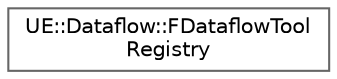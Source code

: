 digraph "Graphical Class Hierarchy"
{
 // INTERACTIVE_SVG=YES
 // LATEX_PDF_SIZE
  bgcolor="transparent";
  edge [fontname=Helvetica,fontsize=10,labelfontname=Helvetica,labelfontsize=10];
  node [fontname=Helvetica,fontsize=10,shape=box,height=0.2,width=0.4];
  rankdir="LR";
  Node0 [id="Node000000",label="UE::Dataflow::FDataflowTool\lRegistry",height=0.2,width=0.4,color="grey40", fillcolor="white", style="filled",URL="$d7/d6c/classUE_1_1Dataflow_1_1FDataflowToolRegistry.html",tooltip=" "];
}
